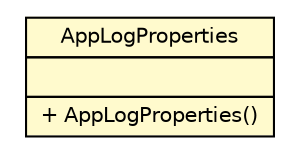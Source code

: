 #!/usr/local/bin/dot
#
# Class diagram 
# Generated by UMLGraph version R5_6-24-gf6e263 (http://www.umlgraph.org/)
#

digraph G {
	edge [fontname="Helvetica",fontsize=10,labelfontname="Helvetica",labelfontsize=10];
	node [fontname="Helvetica",fontsize=10,shape=plaintext];
	nodesep=0.25;
	ranksep=0.5;
	// com.yirendai.oss.boot.autoconfigure.AppLogProperties
	c1150 [label=<<table title="com.yirendai.oss.boot.autoconfigure.AppLogProperties" border="0" cellborder="1" cellspacing="0" cellpadding="2" port="p" bgcolor="lemonChiffon" href="./AppLogProperties.html">
		<tr><td><table border="0" cellspacing="0" cellpadding="1">
<tr><td align="center" balign="center"> AppLogProperties </td></tr>
		</table></td></tr>
		<tr><td><table border="0" cellspacing="0" cellpadding="1">
<tr><td align="left" balign="left">  </td></tr>
		</table></td></tr>
		<tr><td><table border="0" cellspacing="0" cellpadding="1">
<tr><td align="left" balign="left"> + AppLogProperties() </td></tr>
		</table></td></tr>
		</table>>, URL="./AppLogProperties.html", fontname="Helvetica", fontcolor="black", fontsize=10.0];
}

